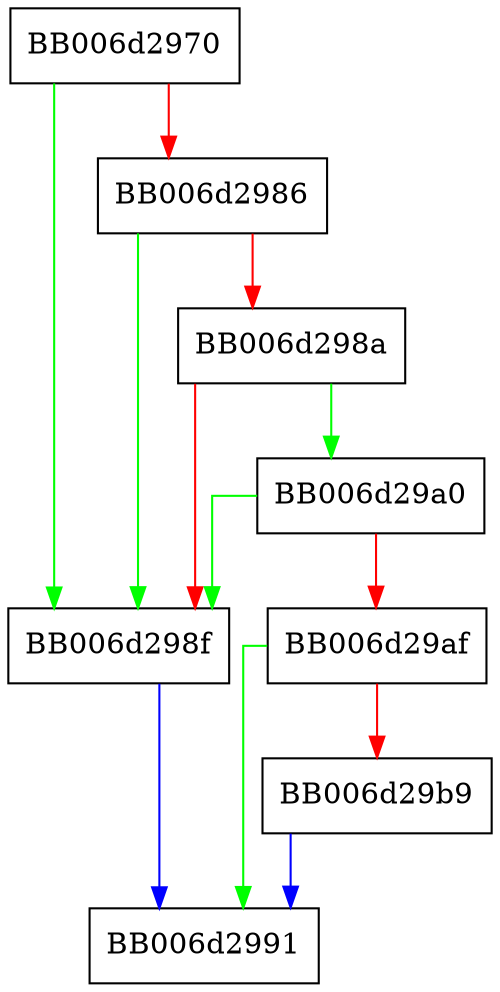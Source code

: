 digraph dsa_import {
  node [shape="box"];
  graph [splines=ortho];
  BB006d2970 -> BB006d298f [color="green"];
  BB006d2970 -> BB006d2986 [color="red"];
  BB006d2986 -> BB006d298f [color="green"];
  BB006d2986 -> BB006d298a [color="red"];
  BB006d298a -> BB006d29a0 [color="green"];
  BB006d298a -> BB006d298f [color="red"];
  BB006d298f -> BB006d2991 [color="blue"];
  BB006d29a0 -> BB006d298f [color="green"];
  BB006d29a0 -> BB006d29af [color="red"];
  BB006d29af -> BB006d2991 [color="green"];
  BB006d29af -> BB006d29b9 [color="red"];
  BB006d29b9 -> BB006d2991 [color="blue"];
}